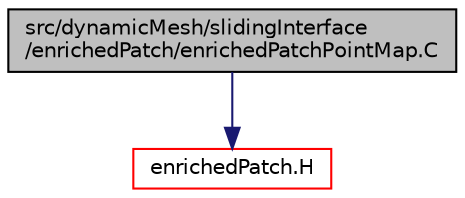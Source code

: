 digraph "src/dynamicMesh/slidingInterface/enrichedPatch/enrichedPatchPointMap.C"
{
  bgcolor="transparent";
  edge [fontname="Helvetica",fontsize="10",labelfontname="Helvetica",labelfontsize="10"];
  node [fontname="Helvetica",fontsize="10",shape=record];
  Node1 [label="src/dynamicMesh/slidingInterface\l/enrichedPatch/enrichedPatchPointMap.C",height=0.2,width=0.4,color="black", fillcolor="grey75", style="filled", fontcolor="black"];
  Node1 -> Node2 [color="midnightblue",fontsize="10",style="solid",fontname="Helvetica"];
  Node2 [label="enrichedPatch.H",height=0.2,width=0.4,color="red",URL="$a05053.html"];
}
